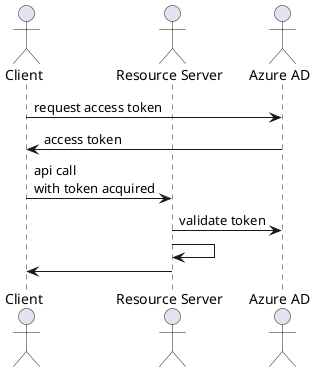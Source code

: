 @startuml

actor Client            as client
actor "Resource Server" as server
actor "Azure AD"        as AAD

client -> AAD       : request access token
AAD -> client       : access token
client -> server    : api call\nwith token acquired
server -> AAD       :  validate token
server -> server
server -> client


@enduml